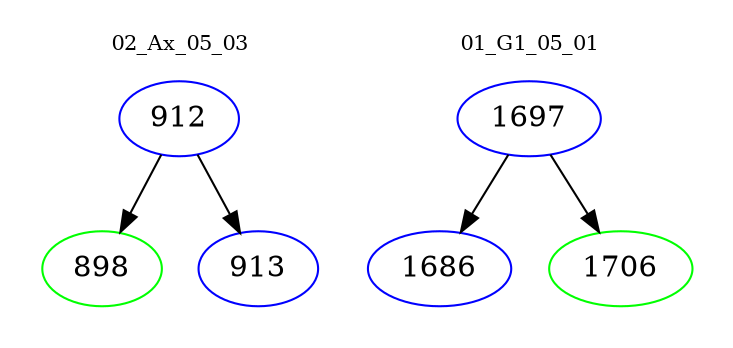 digraph{
subgraph cluster_0 {
color = white
label = "02_Ax_05_03";
fontsize=10;
T0_912 [label="912", color="blue"]
T0_912 -> T0_898 [color="black"]
T0_898 [label="898", color="green"]
T0_912 -> T0_913 [color="black"]
T0_913 [label="913", color="blue"]
}
subgraph cluster_1 {
color = white
label = "01_G1_05_01";
fontsize=10;
T1_1697 [label="1697", color="blue"]
T1_1697 -> T1_1686 [color="black"]
T1_1686 [label="1686", color="blue"]
T1_1697 -> T1_1706 [color="black"]
T1_1706 [label="1706", color="green"]
}
}
